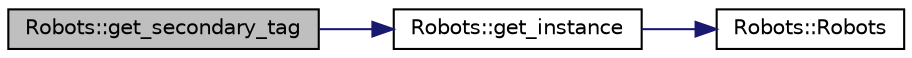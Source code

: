 digraph "Robots::get_secondary_tag"
{
 // INTERACTIVE_SVG=YES
  edge [fontname="Helvetica",fontsize="10",labelfontname="Helvetica",labelfontsize="10"];
  node [fontname="Helvetica",fontsize="10",shape=record];
  rankdir="LR";
  Node327 [label="Robots::get_secondary_tag",height=0.2,width=0.4,color="black", fillcolor="grey75", style="filled", fontcolor="black"];
  Node327 -> Node328 [color="midnightblue",fontsize="10",style="solid"];
  Node328 [label="Robots::get_instance",height=0.2,width=0.4,color="black", fillcolor="white", style="filled",URL="$class_robots.html#a589bce74db5f34af384952d48435168f"];
  Node328 -> Node329 [color="midnightblue",fontsize="10",style="solid"];
  Node329 [label="Robots::Robots",height=0.2,width=0.4,color="black", fillcolor="white", style="filled",URL="$class_robots.html#aa2745a48ebd3e52b9a3020f6afbcb25d",tooltip="Initializes our arrays. "];
}
